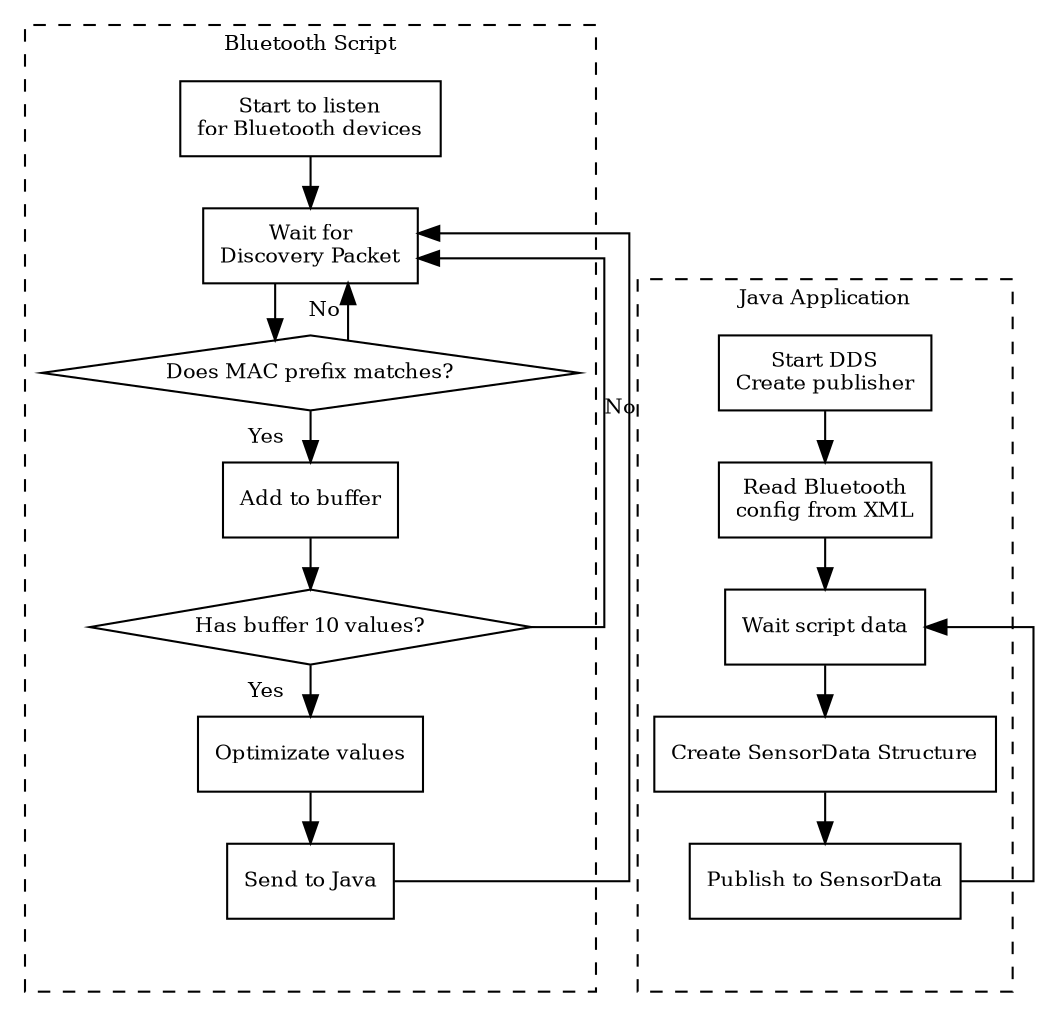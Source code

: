 digraph sensors {
    graph [nodesep = 0.35, rankdir = LR, splines = ortho, fontsize = 10];
    node [fontsize = 10]
    edge [fontsize = 10]

    subgraph cluster_0 {
        label = "Bluetooth Script";
        rank = same;
        style = "dashed";

        node [shape = circle]
            //startScript [label = "Bluetooth\nScript"];

        node [shape = box]
            # Script nodes
            //scr_openSocket [label = "Open socket\nto Java App"];
            //scr_openHci    [label = "Configure Bluetooth device"];
            scr_startList  [label = "Start to listen\nfor Bluetooth devices"];
            scr_waitPacket [label = "Wait for\nDiscovery Packet"];
            scr_macPrefix  [label = "Does MAC prefix matches?", shape = diamond];
            scr_addBuffer  [label = "Add to buffer"];
            scr_bufferCompleted [label = "Has buffer 10 values?", shape = diamond];
            scr_optimization    [label = "Optimizate values"];
            scr_sendJava   [label = "Send to Java"];

        scr_width [style = "invisible", label = "", height = "0", width = "3.3"];

        # Script logic
        edge [constraint = false];
        scr_startList -> scr_waitPacket;
        scr_waitPacket -> scr_macPrefix;
        scr_macPrefix -> scr_waitPacket [xlabel = "No "];
        scr_macPrefix -> scr_addBuffer [xlabel = "Yes    "];
        scr_addBuffer -> scr_bufferCompleted;
        scr_bufferCompleted -> scr_waitPacket [xlabel = "No "];
        scr_bufferCompleted -> scr_optimization [xlabel = "Yes    "];
        scr_optimization -> scr_sendJava;
        scr_sendJava -> scr_waitPacket;
    }

    subgraph cluster_1 {
        label = "Java Application";
        rank = same;
        style = "dashed";

        node [shape = circle]
            //startJava [label = "Java\nApplication"];

        node [shape = box]
            java_dds [label = "Start DDS\nCreate publisher"];
            java_config [label = "Read Bluetooth\nconfig from XML"];
            //java_openSocket [label = "Open socket\nfor script"];
            java_waitPacket [label = "Wait script data"];
            java_createStruct [label = "Create SensorData Structure"];
            java_sendDDS [label = "Publish to SensorData"];

        java_width [style = "invisible", label = "", height = "0", width = "2"];

        # Java logic
        edge [constraint = false]
        java_dds -> java_config -> java_waitPacket;
        java_waitPacket -> java_createStruct;
        java_createStruct -> java_sendDDS
        java_sendDDS -> java_waitPacket;
    }

    scr_width -> java_width [style="invisible", arrowhead=none];
}
